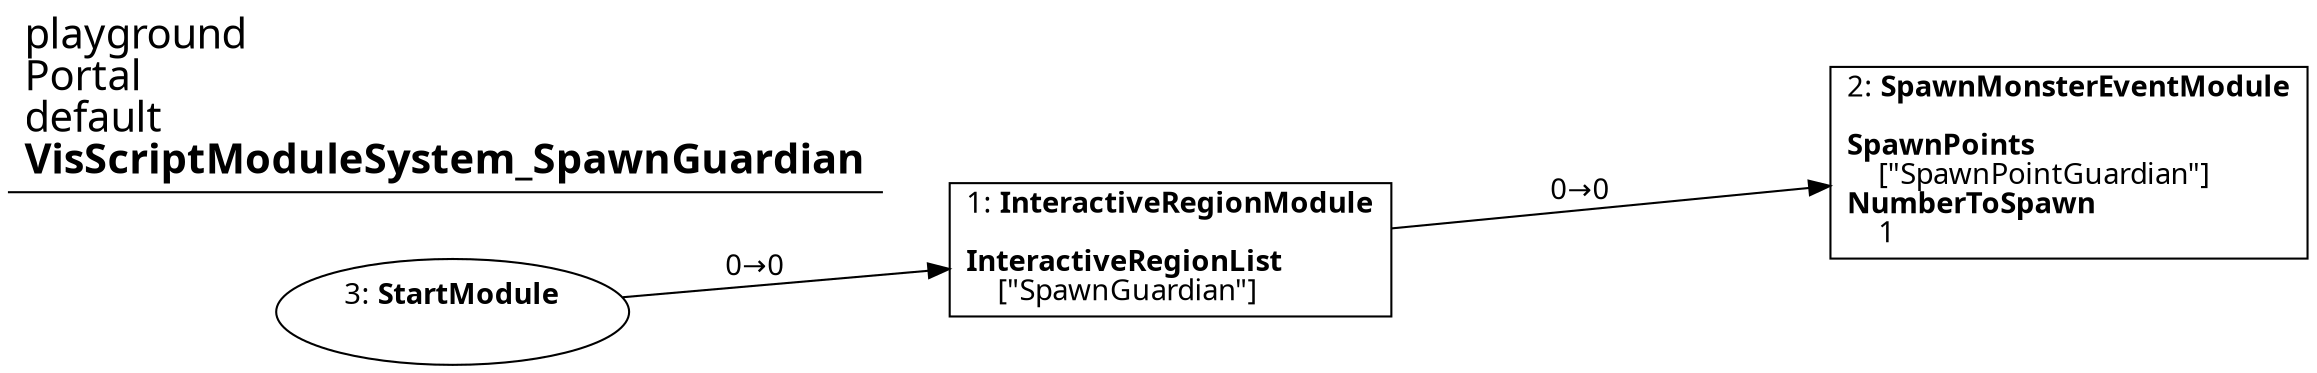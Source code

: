 digraph {
    layout = fdp;
    overlap = prism;
    sep = "+16";
    splines = spline;

    node [ shape = box ];

    graph [ fontname = "Segoe UI" ];
    node [ fontname = "Segoe UI" ];
    edge [ fontname = "Segoe UI" ];

    1 [ label = <1: <b>InteractiveRegionModule</b><br/><br/><b>InteractiveRegionList</b><br align="left"/>    [&quot;SpawnGuardian&quot;]<br align="left"/>> ];
    1 [ pos = "0.286,-0.23400001!" ];
    1 -> 2 [ label = "0→0" ];

    2 [ label = <2: <b>SpawnMonsterEventModule</b><br/><br/><b>SpawnPoints</b><br align="left"/>    [&quot;SpawnPointGuardian&quot;]<br align="left"/><b>NumberToSpawn</b><br align="left"/>    1<br align="left"/>> ];
    2 [ pos = "0.65400004,-0.19700001!" ];

    3 [ label = <3: <b>StartModule</b><br/><br/>> ];
    3 [ shape = oval ]
    3 [ pos = "0.056,-0.22500001!" ];
    3 -> 1 [ label = "0→0" ];

    title [ pos = "0.055000003,-0.19600001!" ];
    title [ shape = underline ];
    title [ label = <<font point-size="20">playground<br align="left"/>Portal<br align="left"/>default<br align="left"/><b>VisScriptModuleSystem_SpawnGuardian</b><br align="left"/></font>> ];
}
